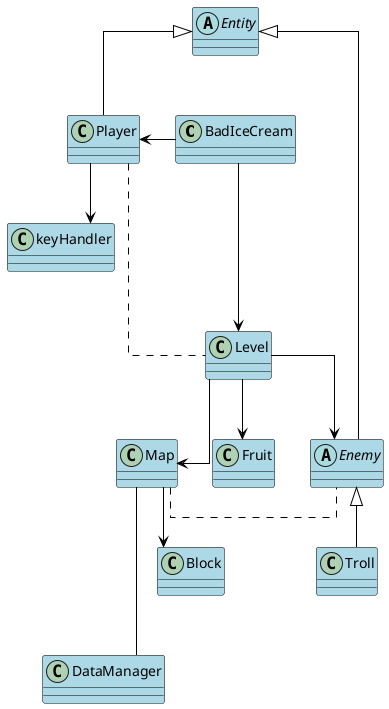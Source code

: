 @startuml


/'Esto de aquí ignoren'/
skinparam Linetype ortho
skinparam class {
BackgroundColor LightBlue
ArrowColor Black
BorderColor Black
}


class BadIceCream
abstract class Enemy{

}

class DataManager

abstract class Entity

Player ... Level
Enemy ..l.. Map

BadIceCream --> Level
BadIceCream -> Player

Level --> Map
Level --> Enemy
Level --> Fruit

Enemy <|-- Troll


Map --> Block
Map --- DataManager

Entity <|-- Player
Entity <|-- Enemy
Player --> keyHandler

@enduml